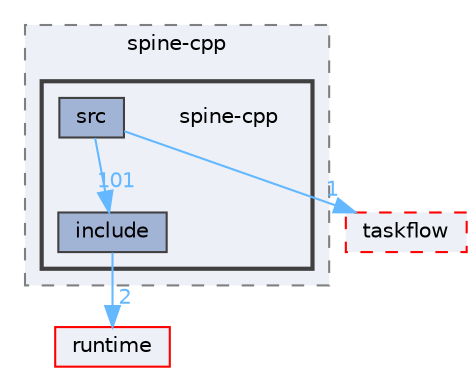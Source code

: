 digraph "external/spine-runtimes/spine-cpp/spine-cpp"
{
 // LATEX_PDF_SIZE
  bgcolor="transparent";
  edge [fontname=Helvetica,fontsize=10,labelfontname=Helvetica,labelfontsize=10];
  node [fontname=Helvetica,fontsize=10,shape=box,height=0.2,width=0.4];
  compound=true
  subgraph clusterdir_3e8951ec197b6b34b07f2f58d66b1eb8 {
    graph [ bgcolor="#edf0f7", pencolor="grey50", label="spine-cpp", fontname=Helvetica,fontsize=10 style="filled,dashed", URL="dir_3e8951ec197b6b34b07f2f58d66b1eb8.html",tooltip=""]
  subgraph clusterdir_de4bdf1ed4c2573fe517c4dcdf649c59 {
    graph [ bgcolor="#edf0f7", pencolor="grey25", label="", fontname=Helvetica,fontsize=10 style="filled,bold", URL="dir_de4bdf1ed4c2573fe517c4dcdf649c59.html",tooltip=""]
    dir_de4bdf1ed4c2573fe517c4dcdf649c59 [shape=plaintext, label="spine-cpp"];
  dir_39ec5e911a372cb29dc0ae2de4d03be0 [label="include", fillcolor="#a2b4d6", color="grey25", style="filled", URL="dir_39ec5e911a372cb29dc0ae2de4d03be0.html",tooltip=""];
  dir_06a78c5b5ad39a6de7164927ad68c29c [label="src", fillcolor="#a2b4d6", color="grey25", style="filled", URL="dir_06a78c5b5ad39a6de7164927ad68c29c.html",tooltip=""];
  }
  }
  dir_a586d2919c2294cf68ed57ec5a464d2f [label="taskflow", fillcolor="#edf0f7", color="red", style="filled,dashed", URL="dir_a586d2919c2294cf68ed57ec5a464d2f.html",tooltip="root taskflow include dir"];
  dir_cb031e414f281a658b23dddb30bb9d2c [label="runtime", fillcolor="#edf0f7", color="red", style="filled", URL="dir_cb031e414f281a658b23dddb30bb9d2c.html",tooltip=""];
  dir_39ec5e911a372cb29dc0ae2de4d03be0->dir_cb031e414f281a658b23dddb30bb9d2c [headlabel="2", labeldistance=1.5 headhref="dir_000387_000628.html" href="dir_000387_000628.html" color="steelblue1" fontcolor="steelblue1"];
  dir_06a78c5b5ad39a6de7164927ad68c29c->dir_39ec5e911a372cb29dc0ae2de4d03be0 [headlabel="101", labeldistance=1.5 headhref="dir_000765_000387.html" href="dir_000765_000387.html" color="steelblue1" fontcolor="steelblue1"];
  dir_06a78c5b5ad39a6de7164927ad68c29c->dir_a586d2919c2294cf68ed57ec5a464d2f [headlabel="1", labeldistance=1.5 headhref="dir_000765_000819.html" href="dir_000765_000819.html" color="steelblue1" fontcolor="steelblue1"];
}
